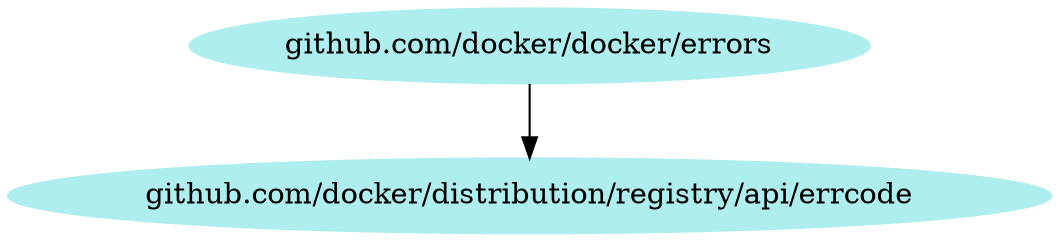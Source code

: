 digraph godep {
0 [label="github.com/docker/docker/errors" style="filled" color="paleturquoise"];
0 -> 1;
1 [label="github.com/docker/distribution/registry/api/errcode" style="filled" color="paleturquoise"];
}
